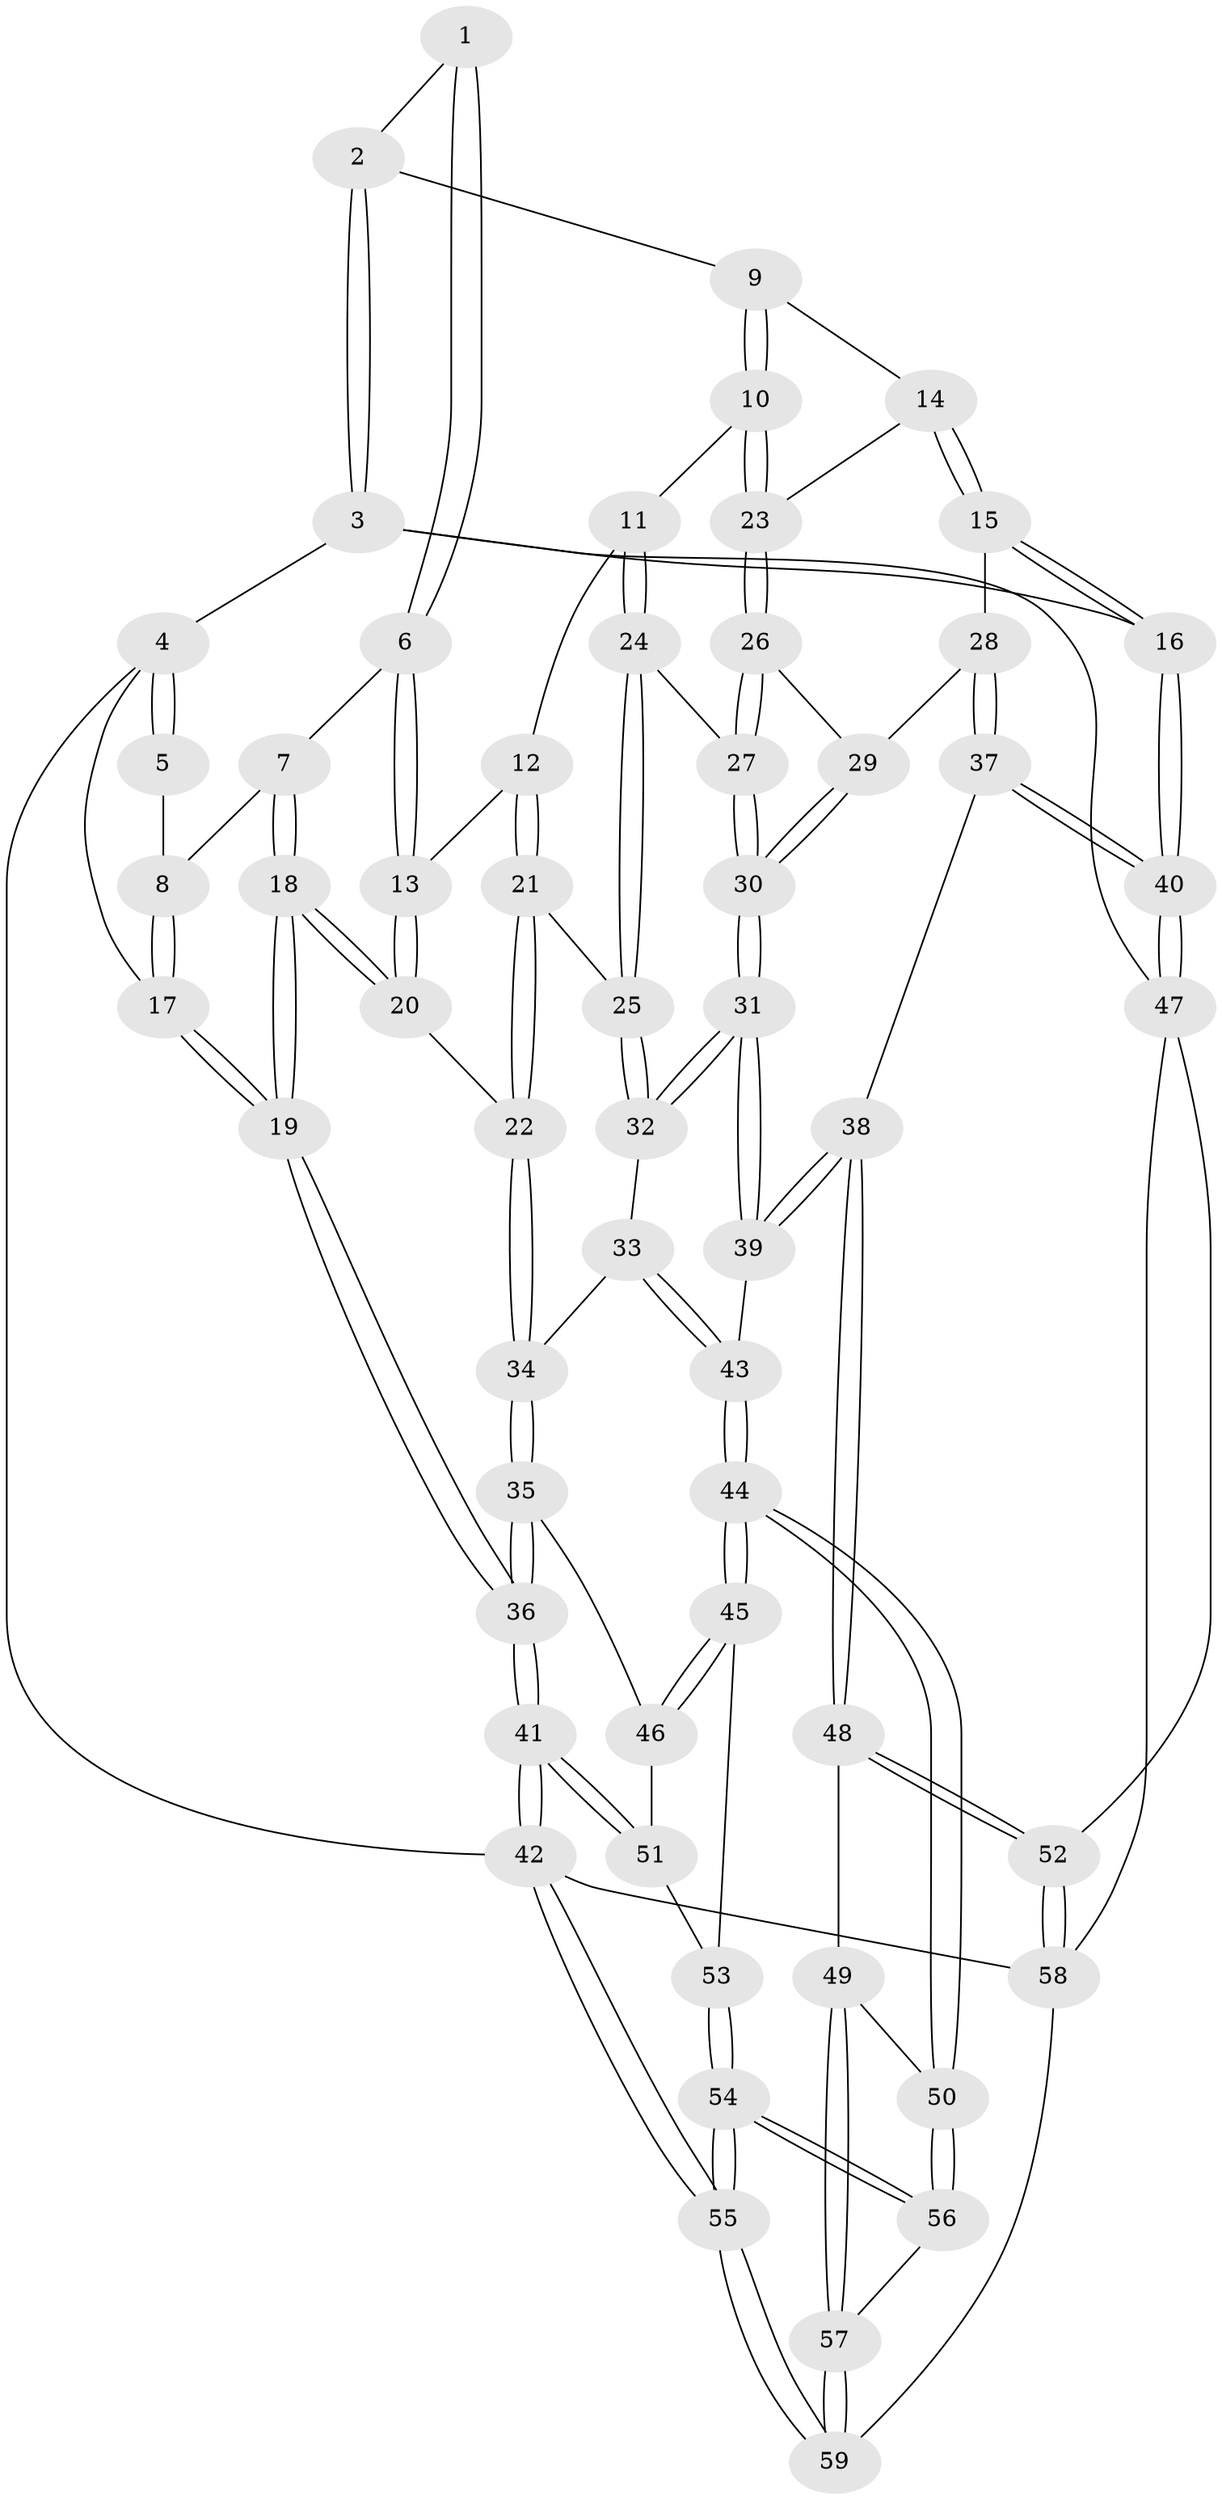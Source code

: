 // Generated by graph-tools (version 1.1) at 2025/11/02/27/25 16:11:55]
// undirected, 59 vertices, 144 edges
graph export_dot {
graph [start="1"]
  node [color=gray90,style=filled];
  1 [pos="+0.25795059331132586+0"];
  2 [pos="+0.5708278348040349+0"];
  3 [pos="+1+0"];
  4 [pos="+0+0"];
  5 [pos="+0+0"];
  6 [pos="+0.267318947507301+0"];
  7 [pos="+0.13167675364005033+0.11346479714748443"];
  8 [pos="+0.11542895575554477+0.09815522562401811"];
  9 [pos="+0.5719796641248239+0"];
  10 [pos="+0.5026668252475169+0.12016621117207016"];
  11 [pos="+0.4419879298221095+0.13940543553266058"];
  12 [pos="+0.358547071432328+0.111943766952338"];
  13 [pos="+0.29924905140285757+0.07658823361448593"];
  14 [pos="+0.6987875580551558+0.12209114495903281"];
  15 [pos="+0.7880061399033719+0.1838529103994824"];
  16 [pos="+1+0"];
  17 [pos="+0+0"];
  18 [pos="+0.08813718503880082+0.24825646763081233"];
  19 [pos="+0+0.3364505160924332"];
  20 [pos="+0.2213369045259908+0.24821954909696758"];
  21 [pos="+0.34158839851061334+0.2714654795255151"];
  22 [pos="+0.2559424033005344+0.2795946410763422"];
  23 [pos="+0.5444697101402933+0.1698083325628985"];
  24 [pos="+0.4124593361350308+0.28479035274405834"];
  25 [pos="+0.41114713381257+0.285786169317573"];
  26 [pos="+0.5562997801910389+0.20046610785365626"];
  27 [pos="+0.5028937223190809+0.28970936333732705"];
  28 [pos="+0.7411988260444726+0.26117231774245847"];
  29 [pos="+0.6514312821233322+0.2583487118242321"];
  30 [pos="+0.550857357569297+0.35229825890745076"];
  31 [pos="+0.554722138427206+0.47394294643074253"];
  32 [pos="+0.4094092938701794+0.33052519003288805"];
  33 [pos="+0.31855445136093513+0.47206219724869797"];
  34 [pos="+0.27713241504608915+0.47529163929730234"];
  35 [pos="+0.2214672095015282+0.5163448703448068"];
  36 [pos="+0+0.45618264830641636"];
  37 [pos="+0.7710186818471099+0.5628736082700609"];
  38 [pos="+0.7134242771438271+0.5773340146941534"];
  39 [pos="+0.5635562346004436+0.5059929761067796"];
  40 [pos="+0.9674937056838084+0.6111983878800232"];
  41 [pos="+0+0.7500928956601773"];
  42 [pos="+0+1"];
  43 [pos="+0.4727050933646591+0.5229238538275887"];
  44 [pos="+0.3626280663679951+0.7333107916566178"];
  45 [pos="+0.3015759884320409+0.7128246842291275"];
  46 [pos="+0.23985310723874054+0.5957262923691996"];
  47 [pos="+0.981052023288709+0.6274740837850921"];
  48 [pos="+0.5725843817523891+0.8025631085000756"];
  49 [pos="+0.4319753774628266+0.7966379322540619"];
  50 [pos="+0.4126834882564294+0.786499990226101"];
  51 [pos="+0.08324828071700136+0.7336454606059465"];
  52 [pos="+0.6804215752941709+1"];
  53 [pos="+0.22126404607107744+0.7722142511945729"];
  54 [pos="+0.17607576895129148+0.9829566933904835"];
  55 [pos="+0.05459024718599646+1"];
  56 [pos="+0.24235200094961945+0.9364109105458028"];
  57 [pos="+0.4050306919969328+0.9146034332643244"];
  58 [pos="+0.6854045534693807+1"];
  59 [pos="+0.3944934798479773+1"];
  1 -- 2;
  1 -- 6;
  1 -- 6;
  2 -- 3;
  2 -- 3;
  2 -- 9;
  3 -- 4;
  3 -- 16;
  3 -- 47;
  4 -- 5;
  4 -- 5;
  4 -- 17;
  4 -- 42;
  5 -- 8;
  6 -- 7;
  6 -- 13;
  6 -- 13;
  7 -- 8;
  7 -- 18;
  7 -- 18;
  8 -- 17;
  8 -- 17;
  9 -- 10;
  9 -- 10;
  9 -- 14;
  10 -- 11;
  10 -- 23;
  10 -- 23;
  11 -- 12;
  11 -- 24;
  11 -- 24;
  12 -- 13;
  12 -- 21;
  12 -- 21;
  13 -- 20;
  13 -- 20;
  14 -- 15;
  14 -- 15;
  14 -- 23;
  15 -- 16;
  15 -- 16;
  15 -- 28;
  16 -- 40;
  16 -- 40;
  17 -- 19;
  17 -- 19;
  18 -- 19;
  18 -- 19;
  18 -- 20;
  18 -- 20;
  19 -- 36;
  19 -- 36;
  20 -- 22;
  21 -- 22;
  21 -- 22;
  21 -- 25;
  22 -- 34;
  22 -- 34;
  23 -- 26;
  23 -- 26;
  24 -- 25;
  24 -- 25;
  24 -- 27;
  25 -- 32;
  25 -- 32;
  26 -- 27;
  26 -- 27;
  26 -- 29;
  27 -- 30;
  27 -- 30;
  28 -- 29;
  28 -- 37;
  28 -- 37;
  29 -- 30;
  29 -- 30;
  30 -- 31;
  30 -- 31;
  31 -- 32;
  31 -- 32;
  31 -- 39;
  31 -- 39;
  32 -- 33;
  33 -- 34;
  33 -- 43;
  33 -- 43;
  34 -- 35;
  34 -- 35;
  35 -- 36;
  35 -- 36;
  35 -- 46;
  36 -- 41;
  36 -- 41;
  37 -- 38;
  37 -- 40;
  37 -- 40;
  38 -- 39;
  38 -- 39;
  38 -- 48;
  38 -- 48;
  39 -- 43;
  40 -- 47;
  40 -- 47;
  41 -- 42;
  41 -- 42;
  41 -- 51;
  41 -- 51;
  42 -- 55;
  42 -- 55;
  42 -- 58;
  43 -- 44;
  43 -- 44;
  44 -- 45;
  44 -- 45;
  44 -- 50;
  44 -- 50;
  45 -- 46;
  45 -- 46;
  45 -- 53;
  46 -- 51;
  47 -- 52;
  47 -- 58;
  48 -- 49;
  48 -- 52;
  48 -- 52;
  49 -- 50;
  49 -- 57;
  49 -- 57;
  50 -- 56;
  50 -- 56;
  51 -- 53;
  52 -- 58;
  52 -- 58;
  53 -- 54;
  53 -- 54;
  54 -- 55;
  54 -- 55;
  54 -- 56;
  54 -- 56;
  55 -- 59;
  55 -- 59;
  56 -- 57;
  57 -- 59;
  57 -- 59;
  58 -- 59;
}

